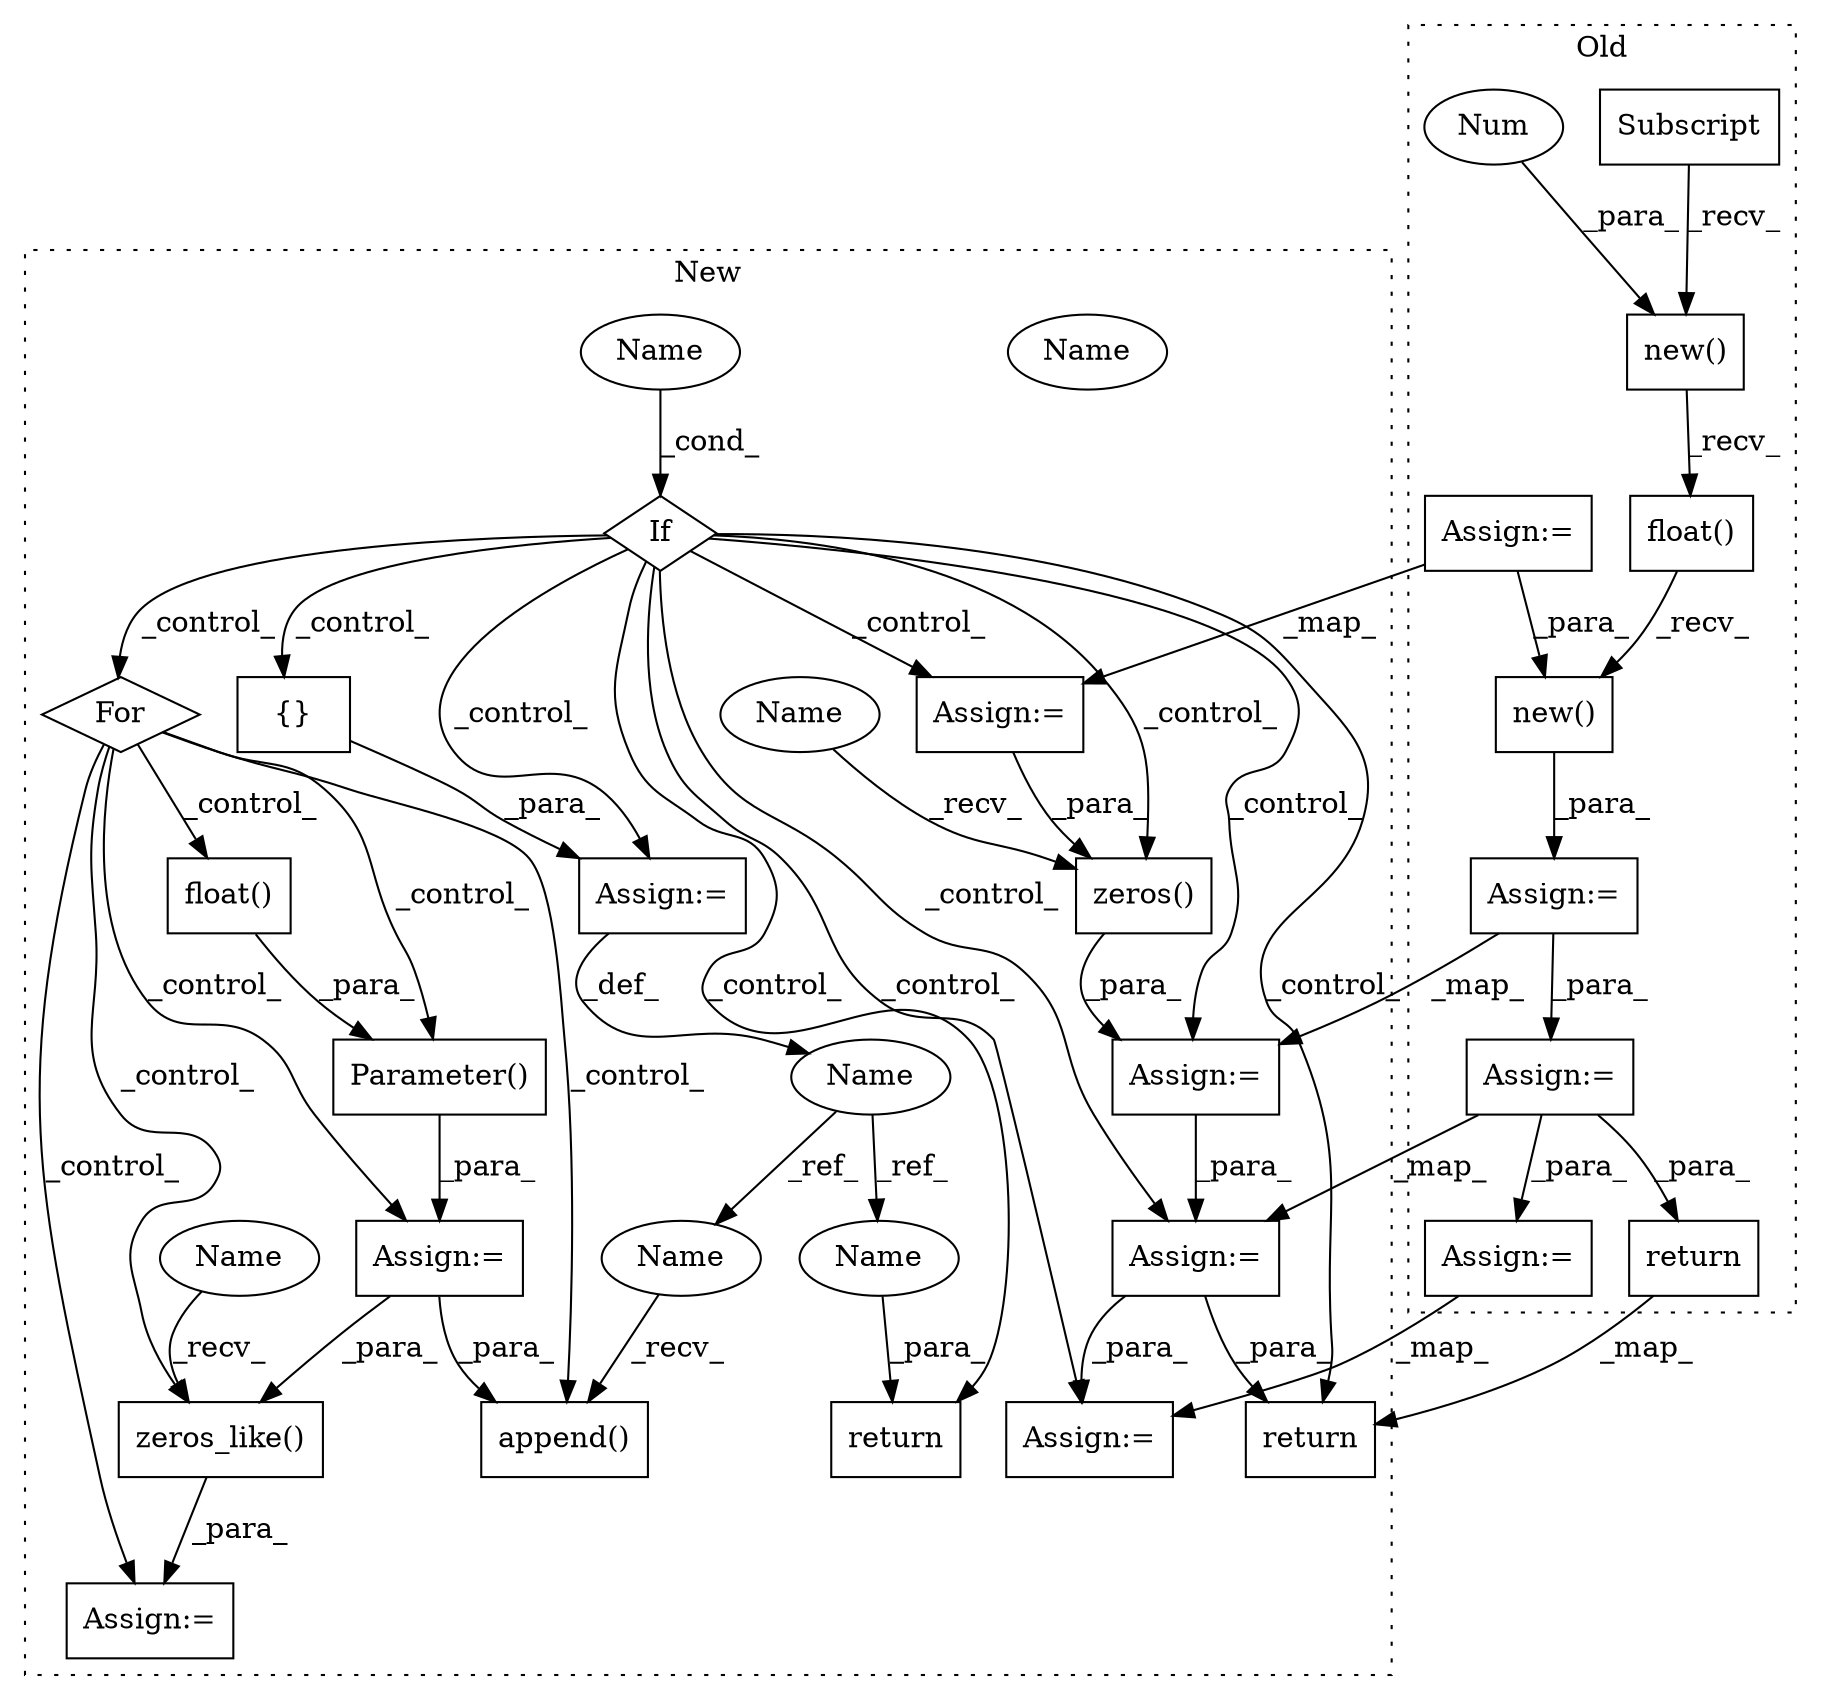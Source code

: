 digraph G {
subgraph cluster0 {
1 [label="float()" a="75" s="2231" l="24" shape="box"];
15 [label="new()" a="75" s="2231,2276" l="29,1" shape="box"];
18 [label="Assign:=" a="68" s="2531" l="3" shape="box"];
19 [label="new()" a="75" s="2231,2246" l="14,1" shape="box"];
20 [label="Subscript" a="63" s="2231,0" l="9,0" shape="box"];
21 [label="Num" a="76" s="2245" l="1" shape="ellipse"];
23 [label="Assign:=" a="68" s="2472" l="3" shape="box"];
24 [label="Assign:=" a="68" s="2228" l="3" shape="box"];
26 [label="Assign:=" a="68" s="2170" l="3" shape="box"];
29 [label="return" a="93" s="2581" l="7" shape="box"];
label = "Old";
style="dotted";
}
subgraph cluster1 {
2 [label="append()" a="75" s="2995,3017" l="19,1" shape="box"];
3 [label="{}" a="59" s="2836,2836" l="2,1" shape="box"];
4 [label="For" a="107" s="2851,2866" l="4,18" shape="diamond"];
5 [label="Assign:=" a="68" s="2833" l="3" shape="box"];
6 [label="float()" a="75" s="2909" l="14" shape="box"];
7 [label="Assign:=" a="68" s="2887" l="3" shape="box"];
8 [label="Parameter()" a="75" s="2890,2923" l="19,1" shape="box"];
9 [label="If" a="96" s="2263" l="3" shape="diamond"];
10 [label="zeros()" a="75" s="2368,2396" l="12,45" shape="box"];
11 [label="zeros_like()" a="75" s="2952,2977" l="17,1" shape="box"];
12 [label="Name" a="87" s="2266" l="7" shape="ellipse"];
13 [label="Name" a="87" s="2822" l="11" shape="ellipse"];
14 [label="return" a="93" s="3031" l="7" shape="box"];
16 [label="Assign:=" a="68" s="2949" l="3" shape="box"];
17 [label="Assign:=" a="68" s="2723" l="3" shape="box"];
22 [label="Assign:=" a="68" s="2660" l="3" shape="box"];
25 [label="Assign:=" a="68" s="2365" l="3" shape="box"];
27 [label="Assign:=" a="68" s="2303" l="3" shape="box"];
28 [label="return" a="93" s="2777" l="7" shape="box"];
30 [label="Name" a="87" s="2995" l="11" shape="ellipse"];
31 [label="Name" a="87" s="3038" l="11" shape="ellipse"];
32 [label="Name" a="87" s="2952" l="5" shape="ellipse"];
33 [label="Name" a="87" s="2368" l="5" shape="ellipse"];
34 [label="Name" a="87" s="2266" l="7" shape="ellipse"];
label = "New";
style="dotted";
}
1 -> 15 [label="_recv_"];
3 -> 5 [label="_para_"];
4 -> 6 [label="_control_"];
4 -> 7 [label="_control_"];
4 -> 16 [label="_control_"];
4 -> 8 [label="_control_"];
4 -> 2 [label="_control_"];
4 -> 11 [label="_control_"];
5 -> 13 [label="_def_"];
6 -> 8 [label="_para_"];
7 -> 11 [label="_para_"];
7 -> 2 [label="_para_"];
8 -> 7 [label="_para_"];
9 -> 28 [label="_control_"];
9 -> 27 [label="_control_"];
9 -> 22 [label="_control_"];
9 -> 25 [label="_control_"];
9 -> 10 [label="_control_"];
9 -> 3 [label="_control_"];
9 -> 14 [label="_control_"];
9 -> 5 [label="_control_"];
9 -> 4 [label="_control_"];
9 -> 17 [label="_control_"];
10 -> 25 [label="_para_"];
11 -> 16 [label="_para_"];
13 -> 31 [label="_ref_"];
13 -> 30 [label="_ref_"];
15 -> 24 [label="_para_"];
18 -> 17 [label="_map_"];
19 -> 1 [label="_recv_"];
20 -> 19 [label="_recv_"];
21 -> 19 [label="_para_"];
22 -> 17 [label="_para_"];
22 -> 28 [label="_para_"];
23 -> 22 [label="_map_"];
23 -> 18 [label="_para_"];
23 -> 29 [label="_para_"];
24 -> 23 [label="_para_"];
24 -> 25 [label="_map_"];
25 -> 22 [label="_para_"];
26 -> 15 [label="_para_"];
26 -> 27 [label="_map_"];
27 -> 10 [label="_para_"];
29 -> 28 [label="_map_"];
30 -> 2 [label="_recv_"];
31 -> 14 [label="_para_"];
32 -> 11 [label="_recv_"];
33 -> 10 [label="_recv_"];
34 -> 9 [label="_cond_"];
}